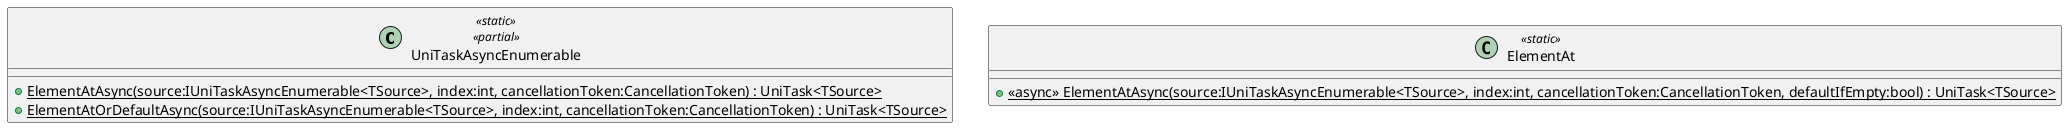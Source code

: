 @startuml
class UniTaskAsyncEnumerable <<static>> <<partial>> {
    + {static} ElementAtAsync(source:IUniTaskAsyncEnumerable<TSource>, index:int, cancellationToken:CancellationToken) : UniTask<TSource>
    + {static} ElementAtOrDefaultAsync(source:IUniTaskAsyncEnumerable<TSource>, index:int, cancellationToken:CancellationToken) : UniTask<TSource>
}
class ElementAt <<static>> {
    + {static} <<async>> ElementAtAsync(source:IUniTaskAsyncEnumerable<TSource>, index:int, cancellationToken:CancellationToken, defaultIfEmpty:bool) : UniTask<TSource>
}
@enduml
